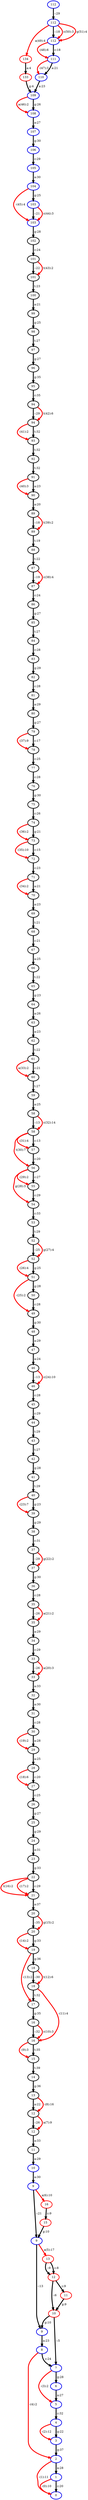 digraph {
 0 [penwidth=3,label="0",color="blue2"]
 1 [penwidth=3,label="1",color="blue2"]
 2 [penwidth=3,label="2",color="blue2"]
 3 [penwidth=3,label="3",color="blue2"]
 4 [penwidth=3,label="4",color="blue2"]
 5 [penwidth=3,label="5",color="blue2"]
 6 [penwidth=3,label="6",color="blue2"]
 7 [penwidth=3,label="7",color="blue2"]
 8 [penwidth=3,label="8",color="blue2"]
 9 [penwidth=3,label="9",color="blue2"]
 10 [penwidth=3,color="red"]
 11 [penwidth=3,color="red"]
 12 [penwidth=3,color="red"]
 13 [penwidth=3,color="red"]
 14 [penwidth=3,label="9",color="blue2"]
 15 [penwidth=3,color="red"]
 16 [penwidth=3,color="red"]
 17 [penwidth=3,label="9",color="blue2"]
 18 [penwidth=3,label="10",color="blue2"]
 19 [penwidth=3,label="11",color="black"]
 20 [penwidth=3,label="12",color="black"]
 21 [penwidth=3,label="12",color="black"]
 22 [penwidth=3,label="13",color="black"]
 23 [penwidth=3,label="14",color="black"]
 24 [penwidth=3,label="15",color="black"]
 25 [penwidth=3,label="16",color="black"]
 26 [penwidth=3,label="16",color="black"]
 27 [penwidth=3,label="17",color="black"]
 28 [penwidth=3,label="18",color="black"]
 29 [penwidth=3,label="18",color="black"]
 30 [penwidth=3,label="19",color="black"]
 31 [penwidth=3,label="20",color="black"]
 32 [penwidth=3,label="20",color="black"]
 33 [penwidth=3,label="21",color="black"]
 34 [penwidth=3,label="22",color="black"]
 35 [penwidth=3,label="23",color="black"]
 36 [penwidth=3,label="24",color="black"]
 37 [penwidth=3,label="25",color="black"]
 38 [penwidth=3,label="26",color="black"]
 39 [penwidth=3,label="27",color="black"]
 40 [penwidth=3,label="28",color="black"]
 41 [penwidth=3,label="29",color="black"]
 42 [penwidth=3,label="30",color="black"]
 43 [penwidth=3,label="31",color="black"]
 44 [penwidth=3,label="32",color="black"]
 45 [penwidth=3,label="33",color="black"]
 46 [penwidth=3,label="33",color="black"]
 47 [penwidth=3,label="34",color="black"]
 48 [penwidth=3,label="35",color="black"]
 49 [penwidth=3,label="35",color="black"]
 50 [penwidth=3,label="36",color="black"]
 51 [penwidth=3,label="37",color="black"]
 52 [penwidth=3,label="37",color="black"]
 53 [penwidth=3,label="38",color="black"]
 54 [penwidth=3,label="39",color="black"]
 55 [penwidth=3,label="40",color="black"]
 56 [penwidth=3,label="41",color="black"]
 57 [penwidth=3,label="42",color="black"]
 58 [penwidth=3,label="43",color="black"]
 59 [penwidth=3,label="44",color="black"]
 60 [penwidth=3,label="45",color="black"]
 61 [penwidth=3,label="46",color="black"]
 62 [penwidth=3,label="46",color="black"]
 63 [penwidth=3,label="47",color="black"]
 64 [penwidth=3,label="48",color="black"]
 65 [penwidth=3,label="49",color="black"]
 66 [penwidth=3,label="50",color="black"]
 67 [penwidth=3,label="51",color="black"]
 68 [penwidth=3,label="52",color="black"]
 69 [penwidth=3,label="52",color="black"]
 70 [penwidth=3,label="53",color="black"]
 71 [penwidth=3,label="54",color="black"]
 72 [penwidth=3,label="55",color="black"]
 73 [penwidth=3,label="56",color="black"]
 74 [penwidth=3,label="57",color="black"]
 75 [penwidth=3,label="58",color="black"]
 76 [penwidth=3,label="58",color="black"]
 77 [penwidth=3,label="59",color="black"]
 78 [penwidth=3,label="60",color="black"]
 79 [penwidth=3,label="61",color="black"]
 80 [penwidth=3,label="62",color="black"]
 81 [penwidth=3,label="63",color="black"]
 82 [penwidth=3,label="64",color="black"]
 83 [penwidth=3,label="65",color="black"]
 84 [penwidth=3,label="66",color="black"]
 85 [penwidth=3,label="67",color="black"]
 86 [penwidth=3,label="68",color="black"]
 87 [penwidth=3,label="69",color="black"]
 88 [penwidth=3,label="70",color="black"]
 89 [penwidth=3,label="71",color="black"]
 90 [penwidth=3,label="72",color="black"]
 91 [penwidth=3,label="73",color="black"]
 92 [penwidth=3,label="74",color="black"]
 93 [penwidth=3,label="75",color="black"]
 94 [penwidth=3,label="76",color="black"]
 95 [penwidth=3,label="77",color="black"]
 96 [penwidth=3,label="78",color="black"]
 97 [penwidth=3,label="79",color="black"]
 98 [penwidth=3,label="80",color="black"]
 99 [penwidth=3,label="81",color="black"]
 100 [penwidth=3,label="82",color="black"]
 101 [penwidth=3,label="83",color="black"]
 102 [penwidth=3,label="84",color="black"]
 103 [penwidth=3,label="85",color="black"]
 104 [penwidth=3,label="86",color="black"]
 105 [penwidth=3,label="87",color="black"]
 106 [penwidth=3,label="87",color="black"]
 107 [penwidth=3,label="88",color="black"]
 108 [penwidth=3,label="89",color="black"]
 109 [penwidth=3,label="89",color="black"]
 110 [penwidth=3,label="90",color="black"]
 111 [penwidth=3,label="91",color="black"]
 112 [penwidth=3,label="92",color="black"]
 113 [penwidth=3,label="93",color="black"]
 114 [penwidth=3,label="94",color="black"]
 115 [penwidth=3,label="94",color="black"]
 116 [penwidth=3,label="95",color="black"]
 117 [penwidth=3,label="96",color="black"]
 118 [penwidth=3,label="97",color="black"]
 119 [penwidth=3,label="98",color="black"]
 120 [penwidth=3,label="99",color="black"]
 121 [penwidth=3,label="100",color="black"]
 122 [penwidth=3,label="101",color="black"]
 123 [penwidth=3,label="101",color="black"]
 124 [penwidth=3,label="102",color="black"]
 125 [penwidth=3,label="103",color="blue2"]
 126 [penwidth=3,label="103",color="blue2"]
 127 [penwidth=3,label="104",color="blue2"]
 128 [penwidth=3,label="105",color="blue2"]
 129 [penwidth=3,label="106",color="blue2"]
 130 [penwidth=3,label="107",color="blue2"]
 131 [penwidth=3,label="108",color="blue2"]
 132 [penwidth=3,label="109",color="blue2"]
 133 [penwidth=3,color="red"]
 134 [penwidth=3,color="red"]
 135 [penwidth=3,label="110",color="blue2"]
 136 [penwidth=3,label="111",color="blue2"]
 137 [penwidth=3,label="112",color="blue2"]
 138 [penwidth=3,label="112",color="blue2"]
 139 [penwidth=3,label="112",color="blue2"]
  1 -> 0[penwidth=4,weight=1,label=" -(0):10",color="red"]
  1 -> 0[penwidth=4,weight=10,label=" c:20  ",color="black"]
  2 -> 0[penwidth=4,weight=1,label=" -(1):11",color="red"]
  2 -> 1[penwidth=4,weight=10,label=" a:28  ",color="black"]
  3 -> 2[penwidth=4,weight=10,label=" g:37  ",color="black"]
  4 -> 3[penwidth=4,weight=1,label=" -(2):12",color="red"]
  4 -> 3[penwidth=4,weight=10,label=" g:22  ",color="black"]
  5 -> 4[penwidth=4,weight=10,label=" c:32  ",color="black"]
  6 -> 5[penwidth=4,weight=10,label=" a:27  ",color="black"]
  7 -> 5[penwidth=4,weight=1,label=" -(3):2",color="red"]
  7 -> 6[penwidth=4,weight=10,label=" g:28  ",color="black"]
  8 -> 2[penwidth=4,weight=1,label=" -(4):2",color="red"]
  8 -> 7[penwidth=4,weight=10,label=" c:24  ",color="black"]
  9 -> 8[penwidth=4,weight=10,label=" a:23  ",color="black"]
  10 -> 7[penwidth=4,weight=10,label=" -:5  ",color="black"]
  10 -> 9[penwidth=4,weight=10,label=" g:10  ",color="black"]
  11 -> 10[penwidth=4,weight=10,label=" g:9  ",color="black"]
  12 -> 10[penwidth=4,weight=10,label=" -:6  ",color="black"]
  12 -> 11[penwidth=4,weight=10,label=" c:9  ",color="black"]
  13 -> 12[penwidth=4,weight=10,label=" -:9  ",color="black"]
  13 -> 12[penwidth=4,weight=10,label=" c:8  ",color="black"]
  14 -> 9[penwidth=4,weight=10,label=" -:13  ",color="black"]
  14 -> 13[penwidth=4,weight=1,label=" a(5):17",color="red"]
  15 -> 14[penwidth=4,weight=10,label=" g:10  ",color="black"]
  16 -> 15[penwidth=4,weight=10,label=" c:9  ",color="black"]
  17 -> 14[penwidth=4,weight=10,label=" -:21  ",color="black"]
  17 -> 16[penwidth=4,weight=1,label=" a(6):10",color="red"]
  18 -> 17[penwidth=4,weight=10,label=" a:30  ",color="black"]
  19 -> 18[penwidth=4,weight=10,label=" a:29  ",color="black"]
  20 -> 19[penwidth=4,weight=10,label=" a:33  ",color="black"]
  21 -> 20[penwidth=4,weight=10,label=" -:26  ",color="black"]
  21 -> 20[penwidth=4,weight=1,label=" a(7):9",color="red"]
  22 -> 21[penwidth=4,weight=10,label=" a:22  ",color="black"]
  22 -> 21[penwidth=4,weight=1,label=" -(8):16",color="red"]
  23 -> 22[penwidth=4,weight=10,label=" g:36  ",color="black"]
  24 -> 23[penwidth=4,weight=10,label=" t:39  ",color="black"]
  25 -> 24[penwidth=4,weight=1,label=" -(9):3",color="red"]
  25 -> 24[penwidth=4,weight=10,label=" t:35  ",color="black"]
  26 -> 25[penwidth=4,weight=10,label=" -:32  ",color="black"]
  26 -> 25[penwidth=4,weight=1,label=" c(10):3",color="red"]
  27 -> 26[penwidth=4,weight=10,label=" g:35  ",color="black"]
  28 -> 25[penwidth=4,weight=1,label=" -(11):4",color="red"]
  28 -> 27[penwidth=4,weight=10,label=" t:32  ",color="black"]
  29 -> 28[penwidth=4,weight=10,label=" -:30  ",color="black"]
  29 -> 28[penwidth=4,weight=1,label=" t(12):6",color="red"]
  30 -> 29[penwidth=4,weight=10,label=" g:36  ",color="black"]
  30 -> 27[penwidth=4,weight=1,label=" -(13):2",color="red"]
  31 -> 30[penwidth=4,weight=1,label=" -(14):2",color="red"]
  31 -> 30[penwidth=4,weight=10,label=" g:33  ",color="black"]
  32 -> 31[penwidth=4,weight=10,label=" -:35  ",color="black"]
  32 -> 31[penwidth=4,weight=1,label=" g(15):2",color="red"]
  33 -> 32[penwidth=4,weight=10,label=" a:37  ",color="black"]
  34 -> 33[penwidth=4,weight=1,label=" t(16):2",color="red"]
  34 -> 33[penwidth=4,weight=1,label=" -(17):2",color="red"]
  34 -> 33[penwidth=4,weight=10,label=" c:29  ",color="black"]
  35 -> 34[penwidth=4,weight=10,label=" g:33  ",color="black"]
  36 -> 35[penwidth=4,weight=10,label=" a:31  ",color="black"]
  37 -> 36[penwidth=4,weight=10,label=" g:29  ",color="black"]
  38 -> 37[penwidth=4,weight=10,label=" g:27  ",color="black"]
  39 -> 38[penwidth=4,weight=10,label=" c:25  ",color="black"]
  40 -> 39[penwidth=4,weight=1,label=" -(18):6",color="red"]
  40 -> 39[penwidth=4,weight=10,label=" c:20  ",color="black"]
  41 -> 40[penwidth=4,weight=10,label=" a:25  ",color="black"]
  42 -> 41[penwidth=4,weight=1,label=" -(19):2",color="red"]
  42 -> 41[penwidth=4,weight=10,label=" a:28  ",color="black"]
  43 -> 42[penwidth=4,weight=10,label=" c:28  ",color="black"]
  44 -> 43[penwidth=4,weight=10,label=" a:30  ",color="black"]
  45 -> 44[penwidth=4,weight=10,label=" a:33  ",color="black"]
  46 -> 45[penwidth=4,weight=10,label=" -:26  ",color="black"]
  46 -> 45[penwidth=4,weight=1,label=" a(20):3",color="red"]
  47 -> 46[penwidth=4,weight=10,label=" c:29  ",color="black"]
  48 -> 47[penwidth=4,weight=10,label=" a:29  ",color="black"]
  49 -> 48[penwidth=4,weight=10,label=" -:26  ",color="black"]
  49 -> 48[penwidth=4,weight=1,label=" a(21):2",color="red"]
  50 -> 49[penwidth=4,weight=10,label=" c:28  ",color="black"]
  51 -> 50[penwidth=4,weight=10,label=" g:30  ",color="black"]
  52 -> 51[penwidth=4,weight=10,label=" -:29  ",color="black"]
  52 -> 51[penwidth=4,weight=1,label=" g(22):2",color="red"]
  53 -> 52[penwidth=4,weight=10,label=" c:31  ",color="black"]
  54 -> 53[penwidth=4,weight=10,label=" g:29  ",color="black"]
  55 -> 54[penwidth=4,weight=1,label=" -(23):7",color="red"]
  55 -> 54[penwidth=4,weight=10,label=" g:23  ",color="black"]
  56 -> 55[penwidth=4,weight=10,label=" t:29  ",color="black"]
  57 -> 56[penwidth=4,weight=10,label=" g:28  ",color="black"]
  58 -> 57[penwidth=4,weight=10,label=" t:27  ",color="black"]
  59 -> 58[penwidth=4,weight=10,label=" t:29  ",color="black"]
  60 -> 59[penwidth=4,weight=10,label=" c:29  ",color="black"]
  61 -> 60[penwidth=4,weight=10,label=" c:28  ",color="black"]
  62 -> 61[penwidth=4,weight=10,label=" -:13  ",color="black"]
  62 -> 61[penwidth=4,weight=1,label=" c(24):10",color="red"]
  63 -> 62[penwidth=4,weight=10,label=" a:24  ",color="black"]
  64 -> 63[penwidth=4,weight=10,label=" a:29  ",color="black"]
  65 -> 64[penwidth=4,weight=10,label=" g:30  ",color="black"]
  66 -> 65[penwidth=4,weight=10,label=" c:28  ",color="black"]
  67 -> 65[penwidth=4,weight=1,label=" -(25):2",color="red"]
  67 -> 66[penwidth=4,weight=10,label=" g:28  ",color="black"]
  68 -> 67[penwidth=4,weight=1,label=" -(26):4",color="red"]
  68 -> 67[penwidth=4,weight=10,label=" g:25  ",color="black"]
  69 -> 68[penwidth=4,weight=10,label=" -:25  ",color="black"]
  69 -> 68[penwidth=4,weight=1,label=" g(27):4",color="red"]
  70 -> 69[penwidth=4,weight=10,label=" t:29  ",color="black"]
  71 -> 70[penwidth=4,weight=10,label=" c:33  ",color="black"]
  72 -> 71[penwidth=4,weight=10,label=" c:29  ",color="black"]
  73 -> 71[penwidth=4,weight=1,label=" g(28):3",color="red"]
  73 -> 72[penwidth=4,weight=1,label=" -(29):2",color="red"]
  73 -> 72[penwidth=4,weight=10,label=" c:27  ",color="black"]
  74 -> 73[penwidth=4,weight=10,label=" c:20  ",color="black"]
  75 -> 73[penwidth=4,weight=1,label=" t(30):7",color="red"]
  75 -> 74[penwidth=4,weight=1,label=" -(31):4",color="red"]
  75 -> 74[penwidth=4,weight=10,label=" c:13  ",color="black"]
  76 -> 75[penwidth=4,weight=10,label=" -:13  ",color="black"]
  76 -> 75[penwidth=4,weight=1,label=" c(32):14",color="red"]
  77 -> 76[penwidth=4,weight=10,label=" a:25  ",color="black"]
  78 -> 77[penwidth=4,weight=10,label=" t:27  ",color="black"]
  79 -> 78[penwidth=4,weight=1,label=" a(33):2",color="red"]
  79 -> 78[penwidth=4,weight=10,label=" c:21  ",color="black"]
  80 -> 79[penwidth=4,weight=10,label=" t:22  ",color="black"]
  81 -> 80[penwidth=4,weight=10,label=" a:23  ",color="black"]
  82 -> 81[penwidth=4,weight=10,label=" a:26  ",color="black"]
  83 -> 82[penwidth=4,weight=10,label=" g:23  ",color="black"]
  84 -> 83[penwidth=4,weight=10,label=" t:22  ",color="black"]
  85 -> 84[penwidth=4,weight=10,label=" a:25  ",color="black"]
  86 -> 85[penwidth=4,weight=10,label=" c:21  ",color="black"]
  87 -> 86[penwidth=4,weight=10,label=" t:21  ",color="black"]
  88 -> 87[penwidth=4,weight=10,label=" a:23  ",color="black"]
  89 -> 88[penwidth=4,weight=1,label=" -(34):2",color="red"]
  89 -> 88[penwidth=4,weight=10,label=" a:21  ",color="black"]
  90 -> 89[penwidth=4,weight=10,label=" c:23  ",color="black"]
  91 -> 90[penwidth=4,weight=1,label=" -(35):10",color="red"]
  91 -> 90[penwidth=4,weight=10,label=" c:15  ",color="black"]
  92 -> 91[penwidth=4,weight=1,label=" -(36):2",color="red"]
  92 -> 91[penwidth=4,weight=10,label=" g:21  ",color="black"]
  93 -> 92[penwidth=4,weight=10,label=" c:26  ",color="black"]
  94 -> 93[penwidth=4,weight=10,label=" g:30  ",color="black"]
  95 -> 94[penwidth=4,weight=10,label=" c:28  ",color="black"]
  96 -> 95[penwidth=4,weight=10,label=" c:25  ",color="black"]
  97 -> 96[penwidth=4,weight=1,label=" -(37):9",color="red"]
  97 -> 96[penwidth=4,weight=10,label=" c:17  ",color="black"]
  98 -> 97[penwidth=4,weight=10,label=" g:27  ",color="black"]
  99 -> 98[penwidth=4,weight=10,label=" a:29  ",color="black"]
  100 -> 99[penwidth=4,weight=10,label=" c:28  ",color="black"]
  101 -> 100[penwidth=4,weight=10,label=" g:29  ",color="black"]
  102 -> 101[penwidth=4,weight=10,label=" c:28  ",color="black"]
  103 -> 102[penwidth=4,weight=10,label=" t:27  ",color="black"]
  104 -> 103[penwidth=4,weight=10,label=" g:27  ",color="black"]
  105 -> 104[penwidth=4,weight=10,label=" c:24  ",color="black"]
  106 -> 105[penwidth=4,weight=10,label=" -:19  ",color="black"]
  106 -> 105[penwidth=4,weight=1,label=" c(38):4",color="red"]
  107 -> 106[penwidth=4,weight=10,label=" t:22  ",color="black"]
  108 -> 107[penwidth=4,weight=10,label=" t:19  ",color="black"]
  109 -> 108[penwidth=4,weight=10,label=" -:18  ",color="black"]
  109 -> 108[penwidth=4,weight=1,label=" t(39):2",color="red"]
  110 -> 109[penwidth=4,weight=10,label=" a:20  ",color="black"]
  111 -> 110[penwidth=4,weight=1,label=" -(40):3",color="red"]
  111 -> 110[penwidth=4,weight=10,label=" a:23  ",color="black"]
  112 -> 111[penwidth=4,weight=10,label=" t:32  ",color="black"]
  113 -> 112[penwidth=4,weight=10,label=" t:32  ",color="black"]
  114 -> 113[penwidth=4,weight=1,label=" -(41):2",color="red"]
  114 -> 113[penwidth=4,weight=10,label=" t:32  ",color="black"]
  115 -> 114[penwidth=4,weight=10,label=" -:29  ",color="black"]
  115 -> 114[penwidth=4,weight=1,label=" t(42):6",color="red"]
  116 -> 115[penwidth=4,weight=10,label=" c:35  ",color="black"]
  117 -> 116[penwidth=4,weight=10,label=" g:35  ",color="black"]
  118 -> 117[penwidth=4,weight=10,label=" g:27  ",color="black"]
  119 -> 118[penwidth=4,weight=10,label=" t:27  ",color="black"]
  120 -> 119[penwidth=4,weight=10,label=" g:25  ",color="black"]
  121 -> 120[penwidth=4,weight=10,label=" a:21  ",color="black"]
  122 -> 121[penwidth=4,weight=10,label=" t:23  ",color="black"]
  123 -> 122[penwidth=4,weight=10,label=" -:22  ",color="black"]
  123 -> 122[penwidth=4,weight=1,label=" t(43):2",color="red"]
  124 -> 123[penwidth=4,weight=10,label=" c:24  ",color="black"]
  125 -> 124[penwidth=4,weight=10,label=" g:28  ",color="black"]
  126 -> 125[penwidth=4,weight=10,label=" -:21  ",color="black"]
  126 -> 125[penwidth=4,weight=1,label=" c(44):3",color="red"]
  127 -> 125[penwidth=4,weight=1,label=" -(45):4",color="red"]
  127 -> 126[penwidth=4,weight=10,label=" g:25  ",color="black"]
  128 -> 127[penwidth=4,weight=10,label=" a:30  ",color="black"]
  129 -> 128[penwidth=4,weight=10,label=" c:29  ",color="black"]
  130 -> 129[penwidth=4,weight=10,label=" g:30  ",color="black"]
  131 -> 130[penwidth=4,weight=10,label=" a:27  ",color="black"]
  132 -> 131[penwidth=4,weight=1,label=" a(46):2",color="red"]
  132 -> 131[penwidth=4,weight=10,label=" g:26  ",color="black"]
  133 -> 132[penwidth=4,weight=10,label=" g:4  ",color="black"]
  134 -> 133[penwidth=4,weight=10,label=" a:4  ",color="black"]
  135 -> 132[penwidth=4,weight=10,label=" a:23  ",color="black"]
  136 -> 135[penwidth=4,weight=1,label=" -(47):3",color="red"]
  136 -> 135[penwidth=4,weight=10,label=" a:21  ",color="black"]
  137 -> 136[penwidth=4,weight=1,label=" -(48):6",color="red"]
  137 -> 136[penwidth=4,weight=10,label=" c:18  ",color="black"]
  138 -> 137[penwidth=4,weight=10,label=" -:18  ",color="black"]
  138 -> 134[penwidth=4,weight=1,label=" a(49):4",color="red"]
  138 -> 137[penwidth=4,weight=1,label=" c(50):3",color="red"]
  138 -> 137[penwidth=4,weight=1,label=" g(51):4",color="red"]
  139 -> 138[penwidth=4,weight=10,label=" -:29  ",color="black"]
}
